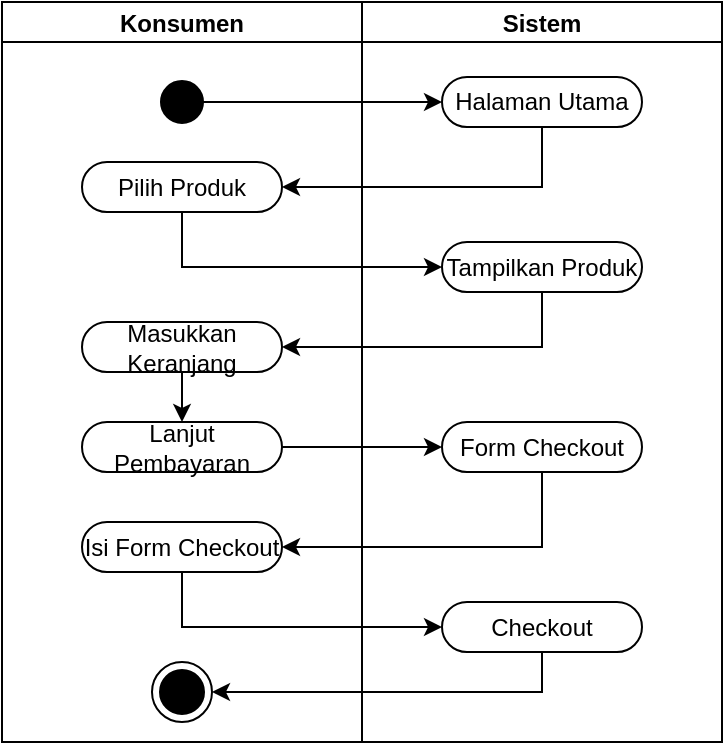<mxfile version="20.2.7" type="github"><diagram id="ZUzh3Wbg05I7R-WFntFt" name="Halaman-1"><mxGraphModel dx="1102" dy="582" grid="1" gridSize="10" guides="1" tooltips="1" connect="1" arrows="1" fold="1" page="1" pageScale="1" pageWidth="827" pageHeight="1169" math="0" shadow="0"><root><mxCell id="0"/><mxCell id="1" parent="0"/><mxCell id="hPabZMx6I8GWG0CwT9k5-23" value="Konsumen" style="swimlane;startSize=20;horizontal=1;containerType=tree;strokeColor=default;fillColor=default;" vertex="1" parent="1"><mxGeometry x="130" y="60" width="180" height="370" as="geometry"/></mxCell><mxCell id="hPabZMx6I8GWG0CwT9k5-28" value="" style="strokeWidth=2;html=1;shape=mxgraph.flowchart.start_2;whiteSpace=wrap;fillColor=#000000;" vertex="1" parent="hPabZMx6I8GWG0CwT9k5-23"><mxGeometry x="80" y="40" width="20" height="20" as="geometry"/></mxCell><mxCell id="hPabZMx6I8GWG0CwT9k5-34" value="Pilih Produk" style="rounded=1;whiteSpace=wrap;html=1;strokeColor=default;fillColor=none;arcSize=50;" vertex="1" parent="hPabZMx6I8GWG0CwT9k5-23"><mxGeometry x="40" y="80" width="100" height="25" as="geometry"/></mxCell><mxCell id="hPabZMx6I8GWG0CwT9k5-42" style="edgeStyle=orthogonalEdgeStyle;rounded=0;orthogonalLoop=1;jettySize=auto;html=1;exitX=0.5;exitY=1;exitDx=0;exitDy=0;entryX=0.5;entryY=0;entryDx=0;entryDy=0;fontSize=10;" edge="1" parent="hPabZMx6I8GWG0CwT9k5-23" source="hPabZMx6I8GWG0CwT9k5-38" target="hPabZMx6I8GWG0CwT9k5-41"><mxGeometry relative="1" as="geometry"/></mxCell><mxCell id="hPabZMx6I8GWG0CwT9k5-38" value="Masukkan Keranjang" style="rounded=1;whiteSpace=wrap;html=1;strokeColor=default;fillColor=none;arcSize=50;" vertex="1" parent="hPabZMx6I8GWG0CwT9k5-23"><mxGeometry x="40" y="160" width="100" height="25" as="geometry"/></mxCell><mxCell id="hPabZMx6I8GWG0CwT9k5-41" value="Lanjut Pembayaran" style="rounded=1;whiteSpace=wrap;html=1;strokeColor=default;fillColor=none;arcSize=50;" vertex="1" parent="hPabZMx6I8GWG0CwT9k5-23"><mxGeometry x="40" y="210" width="100" height="25" as="geometry"/></mxCell><mxCell id="hPabZMx6I8GWG0CwT9k5-45" value="Isi Form Checkout" style="rounded=1;whiteSpace=wrap;html=1;strokeColor=default;fillColor=none;arcSize=50;" vertex="1" parent="hPabZMx6I8GWG0CwT9k5-23"><mxGeometry x="40" y="260" width="100" height="25" as="geometry"/></mxCell><mxCell id="hPabZMx6I8GWG0CwT9k5-50" value="" style="ellipse;html=1;shape=endState;fillColor=#000000;strokeColor=#000000;fontSize=10;" vertex="1" parent="hPabZMx6I8GWG0CwT9k5-23"><mxGeometry x="75" y="330" width="30" height="30" as="geometry"/></mxCell><mxCell id="hPabZMx6I8GWG0CwT9k5-27" value="Sistem" style="swimlane;startSize=20;horizontal=1;containerType=tree;strokeColor=default;fillColor=default;" vertex="1" parent="1"><mxGeometry x="310" y="60" width="180" height="370" as="geometry"><mxRectangle x="310" y="60" width="80" height="30" as="alternateBounds"/></mxGeometry></mxCell><mxCell id="hPabZMx6I8GWG0CwT9k5-31" value="Halaman Utama" style="rounded=1;whiteSpace=wrap;html=1;strokeColor=default;fillColor=none;arcSize=50;" vertex="1" parent="hPabZMx6I8GWG0CwT9k5-27"><mxGeometry x="40" y="37.5" width="100" height="25" as="geometry"/></mxCell><mxCell id="hPabZMx6I8GWG0CwT9k5-36" value="Tampilkan Produk" style="rounded=1;whiteSpace=wrap;html=1;strokeColor=default;fillColor=none;arcSize=50;" vertex="1" parent="hPabZMx6I8GWG0CwT9k5-27"><mxGeometry x="40" y="120" width="100" height="25" as="geometry"/></mxCell><mxCell id="hPabZMx6I8GWG0CwT9k5-43" value="Form Checkout" style="rounded=1;whiteSpace=wrap;html=1;strokeColor=default;fillColor=none;arcSize=50;" vertex="1" parent="hPabZMx6I8GWG0CwT9k5-27"><mxGeometry x="40" y="210" width="100" height="25" as="geometry"/></mxCell><mxCell id="hPabZMx6I8GWG0CwT9k5-48" value="Checkout" style="rounded=1;whiteSpace=wrap;html=1;strokeColor=default;fillColor=none;arcSize=50;" vertex="1" parent="hPabZMx6I8GWG0CwT9k5-27"><mxGeometry x="40" y="300" width="100" height="25" as="geometry"/></mxCell><mxCell id="hPabZMx6I8GWG0CwT9k5-30" style="edgeStyle=orthogonalEdgeStyle;rounded=0;orthogonalLoop=1;jettySize=auto;html=1;exitX=1;exitY=0.5;exitDx=0;exitDy=0;exitPerimeter=0;" edge="1" parent="1" source="hPabZMx6I8GWG0CwT9k5-28" target="hPabZMx6I8GWG0CwT9k5-31"><mxGeometry relative="1" as="geometry"><mxPoint x="360" y="110" as="targetPoint"/></mxGeometry></mxCell><mxCell id="hPabZMx6I8GWG0CwT9k5-35" style="edgeStyle=orthogonalEdgeStyle;rounded=0;orthogonalLoop=1;jettySize=auto;html=1;exitX=0.5;exitY=1;exitDx=0;exitDy=0;entryX=1;entryY=0.5;entryDx=0;entryDy=0;fontSize=10;" edge="1" parent="1" source="hPabZMx6I8GWG0CwT9k5-31" target="hPabZMx6I8GWG0CwT9k5-34"><mxGeometry relative="1" as="geometry"/></mxCell><mxCell id="hPabZMx6I8GWG0CwT9k5-37" style="edgeStyle=orthogonalEdgeStyle;rounded=0;orthogonalLoop=1;jettySize=auto;html=1;exitX=0.5;exitY=1;exitDx=0;exitDy=0;entryX=0;entryY=0.5;entryDx=0;entryDy=0;fontSize=10;" edge="1" parent="1" source="hPabZMx6I8GWG0CwT9k5-34" target="hPabZMx6I8GWG0CwT9k5-36"><mxGeometry relative="1" as="geometry"/></mxCell><mxCell id="hPabZMx6I8GWG0CwT9k5-40" style="edgeStyle=orthogonalEdgeStyle;rounded=0;orthogonalLoop=1;jettySize=auto;html=1;exitX=0.5;exitY=1;exitDx=0;exitDy=0;entryX=1;entryY=0.5;entryDx=0;entryDy=0;fontSize=10;" edge="1" parent="1" source="hPabZMx6I8GWG0CwT9k5-36" target="hPabZMx6I8GWG0CwT9k5-38"><mxGeometry relative="1" as="geometry"/></mxCell><mxCell id="hPabZMx6I8GWG0CwT9k5-44" style="edgeStyle=orthogonalEdgeStyle;rounded=0;orthogonalLoop=1;jettySize=auto;html=1;exitX=1;exitY=0.5;exitDx=0;exitDy=0;entryX=0;entryY=0.5;entryDx=0;entryDy=0;fontSize=10;" edge="1" parent="1" source="hPabZMx6I8GWG0CwT9k5-41" target="hPabZMx6I8GWG0CwT9k5-43"><mxGeometry relative="1" as="geometry"/></mxCell><mxCell id="hPabZMx6I8GWG0CwT9k5-47" style="edgeStyle=orthogonalEdgeStyle;rounded=0;orthogonalLoop=1;jettySize=auto;html=1;exitX=0.5;exitY=1;exitDx=0;exitDy=0;entryX=1;entryY=0.5;entryDx=0;entryDy=0;fontSize=10;" edge="1" parent="1" source="hPabZMx6I8GWG0CwT9k5-43" target="hPabZMx6I8GWG0CwT9k5-45"><mxGeometry relative="1" as="geometry"/></mxCell><mxCell id="hPabZMx6I8GWG0CwT9k5-49" style="edgeStyle=orthogonalEdgeStyle;rounded=0;orthogonalLoop=1;jettySize=auto;html=1;exitX=0.5;exitY=1;exitDx=0;exitDy=0;entryX=0;entryY=0.5;entryDx=0;entryDy=0;fontSize=10;" edge="1" parent="1" source="hPabZMx6I8GWG0CwT9k5-45" target="hPabZMx6I8GWG0CwT9k5-48"><mxGeometry relative="1" as="geometry"/></mxCell><mxCell id="hPabZMx6I8GWG0CwT9k5-51" style="edgeStyle=orthogonalEdgeStyle;rounded=0;orthogonalLoop=1;jettySize=auto;html=1;exitX=0.5;exitY=1;exitDx=0;exitDy=0;entryX=1;entryY=0.5;entryDx=0;entryDy=0;fontSize=10;" edge="1" parent="1" source="hPabZMx6I8GWG0CwT9k5-48" target="hPabZMx6I8GWG0CwT9k5-50"><mxGeometry relative="1" as="geometry"/></mxCell></root></mxGraphModel></diagram></mxfile>